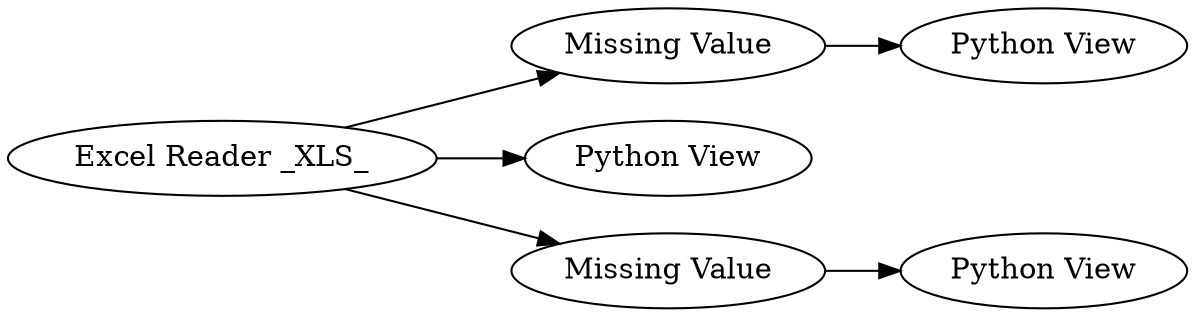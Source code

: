 digraph {
	12 -> 13
	8 -> 10
	8 -> 9
	9 -> 11
	8 -> 12
	13 [label="Python View"]
	9 [label="Missing Value"]
	11 [label="Python View"]
	10 [label="Python View"]
	8 [label="Excel Reader _XLS_"]
	12 [label="Missing Value"]
	rankdir=LR
}
